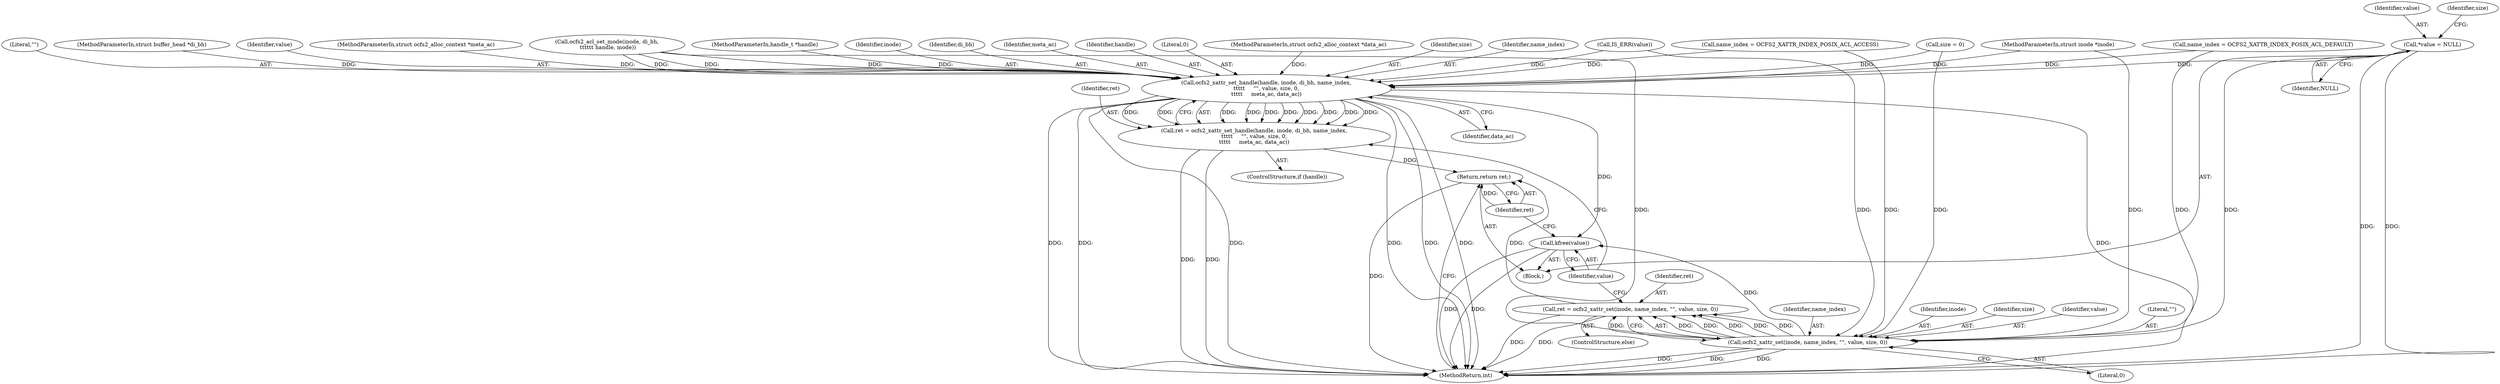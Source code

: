 digraph "0_linux_073931017b49d9458aa351605b43a7e34598caef_9@pointer" {
"1000111" [label="(Call,*value = NULL)"];
"1000204" [label="(Call,ocfs2_xattr_set_handle(handle, inode, di_bh, name_index,\n\t\t\t\t\t     \"\", value, size, 0,\n\t\t\t\t\t     meta_ac, data_ac))"];
"1000202" [label="(Call,ret = ocfs2_xattr_set_handle(handle, inode, di_bh, name_index,\n\t\t\t\t\t     \"\", value, size, 0,\n\t\t\t\t\t     meta_ac, data_ac))"];
"1000227" [label="(Return,return ret;)"];
"1000225" [label="(Call,kfree(value))"];
"1000218" [label="(Call,ocfs2_xattr_set(inode, name_index, \"\", value, size, 0))"];
"1000216" [label="(Call,ret = ocfs2_xattr_set(inode, name_index, \"\", value, size, 0))"];
"1000106" [label="(MethodParameterIn,struct ocfs2_alloc_context *meta_ac)"];
"1000112" [label="(Identifier,value)"];
"1000219" [label="(Identifier,inode)"];
"1000223" [label="(Identifier,size)"];
"1000229" [label="(MethodReturn,int)"];
"1000113" [label="(Identifier,NULL)"];
"1000116" [label="(Identifier,size)"];
"1000227" [label="(Return,return ret;)"];
"1000200" [label="(ControlStructure,if (handle))"];
"1000222" [label="(Identifier,value)"];
"1000218" [label="(Call,ocfs2_xattr_set(inode, name_index, \"\", value, size, 0))"];
"1000214" [label="(Identifier,data_ac)"];
"1000152" [label="(Call,ocfs2_acl_set_mode(inode, di_bh,\n \t\t\t\t\t\t handle, mode))"];
"1000111" [label="(Call,*value = NULL)"];
"1000101" [label="(MethodParameterIn,handle_t *handle)"];
"1000206" [label="(Identifier,inode)"];
"1000207" [label="(Identifier,di_bh)"];
"1000213" [label="(Identifier,meta_ac)"];
"1000108" [label="(Block,)"];
"1000205" [label="(Identifier,handle)"];
"1000107" [label="(MethodParameterIn,struct ocfs2_alloc_context *data_ac)"];
"1000225" [label="(Call,kfree(value))"];
"1000224" [label="(Literal,0)"];
"1000221" [label="(Literal,\"\")"];
"1000208" [label="(Identifier,name_index)"];
"1000209" [label="(Literal,\"\")"];
"1000103" [label="(MethodParameterIn,struct buffer_head *di_bh)"];
"1000203" [label="(Identifier,ret)"];
"1000226" [label="(Identifier,value)"];
"1000210" [label="(Identifier,value)"];
"1000193" [label="(Call,IS_ERR(value))"];
"1000131" [label="(Call,name_index = OCFS2_XATTR_INDEX_POSIX_ACL_ACCESS)"];
"1000215" [label="(ControlStructure,else)"];
"1000115" [label="(Call,size = 0)"];
"1000212" [label="(Literal,0)"];
"1000202" [label="(Call,ret = ocfs2_xattr_set_handle(handle, inode, di_bh, name_index,\n\t\t\t\t\t     \"\", value, size, 0,\n\t\t\t\t\t     meta_ac, data_ac))"];
"1000217" [label="(Identifier,ret)"];
"1000102" [label="(MethodParameterIn,struct inode *inode)"];
"1000204" [label="(Call,ocfs2_xattr_set_handle(handle, inode, di_bh, name_index,\n\t\t\t\t\t     \"\", value, size, 0,\n\t\t\t\t\t     meta_ac, data_ac))"];
"1000216" [label="(Call,ret = ocfs2_xattr_set(inode, name_index, \"\", value, size, 0))"];
"1000220" [label="(Identifier,name_index)"];
"1000228" [label="(Identifier,ret)"];
"1000211" [label="(Identifier,size)"];
"1000163" [label="(Call,name_index = OCFS2_XATTR_INDEX_POSIX_ACL_DEFAULT)"];
"1000111" -> "1000108"  [label="AST: "];
"1000111" -> "1000113"  [label="CFG: "];
"1000112" -> "1000111"  [label="AST: "];
"1000113" -> "1000111"  [label="AST: "];
"1000116" -> "1000111"  [label="CFG: "];
"1000111" -> "1000229"  [label="DDG: "];
"1000111" -> "1000229"  [label="DDG: "];
"1000111" -> "1000204"  [label="DDG: "];
"1000111" -> "1000218"  [label="DDG: "];
"1000204" -> "1000202"  [label="AST: "];
"1000204" -> "1000214"  [label="CFG: "];
"1000205" -> "1000204"  [label="AST: "];
"1000206" -> "1000204"  [label="AST: "];
"1000207" -> "1000204"  [label="AST: "];
"1000208" -> "1000204"  [label="AST: "];
"1000209" -> "1000204"  [label="AST: "];
"1000210" -> "1000204"  [label="AST: "];
"1000211" -> "1000204"  [label="AST: "];
"1000212" -> "1000204"  [label="AST: "];
"1000213" -> "1000204"  [label="AST: "];
"1000214" -> "1000204"  [label="AST: "];
"1000202" -> "1000204"  [label="CFG: "];
"1000204" -> "1000229"  [label="DDG: "];
"1000204" -> "1000229"  [label="DDG: "];
"1000204" -> "1000229"  [label="DDG: "];
"1000204" -> "1000229"  [label="DDG: "];
"1000204" -> "1000229"  [label="DDG: "];
"1000204" -> "1000229"  [label="DDG: "];
"1000204" -> "1000229"  [label="DDG: "];
"1000204" -> "1000202"  [label="DDG: "];
"1000204" -> "1000202"  [label="DDG: "];
"1000204" -> "1000202"  [label="DDG: "];
"1000204" -> "1000202"  [label="DDG: "];
"1000204" -> "1000202"  [label="DDG: "];
"1000204" -> "1000202"  [label="DDG: "];
"1000204" -> "1000202"  [label="DDG: "];
"1000204" -> "1000202"  [label="DDG: "];
"1000204" -> "1000202"  [label="DDG: "];
"1000204" -> "1000202"  [label="DDG: "];
"1000152" -> "1000204"  [label="DDG: "];
"1000152" -> "1000204"  [label="DDG: "];
"1000152" -> "1000204"  [label="DDG: "];
"1000101" -> "1000204"  [label="DDG: "];
"1000102" -> "1000204"  [label="DDG: "];
"1000103" -> "1000204"  [label="DDG: "];
"1000163" -> "1000204"  [label="DDG: "];
"1000131" -> "1000204"  [label="DDG: "];
"1000193" -> "1000204"  [label="DDG: "];
"1000115" -> "1000204"  [label="DDG: "];
"1000106" -> "1000204"  [label="DDG: "];
"1000107" -> "1000204"  [label="DDG: "];
"1000204" -> "1000225"  [label="DDG: "];
"1000202" -> "1000200"  [label="AST: "];
"1000203" -> "1000202"  [label="AST: "];
"1000226" -> "1000202"  [label="CFG: "];
"1000202" -> "1000229"  [label="DDG: "];
"1000202" -> "1000229"  [label="DDG: "];
"1000202" -> "1000227"  [label="DDG: "];
"1000227" -> "1000108"  [label="AST: "];
"1000227" -> "1000228"  [label="CFG: "];
"1000228" -> "1000227"  [label="AST: "];
"1000229" -> "1000227"  [label="CFG: "];
"1000227" -> "1000229"  [label="DDG: "];
"1000228" -> "1000227"  [label="DDG: "];
"1000216" -> "1000227"  [label="DDG: "];
"1000225" -> "1000108"  [label="AST: "];
"1000225" -> "1000226"  [label="CFG: "];
"1000226" -> "1000225"  [label="AST: "];
"1000228" -> "1000225"  [label="CFG: "];
"1000225" -> "1000229"  [label="DDG: "];
"1000225" -> "1000229"  [label="DDG: "];
"1000218" -> "1000225"  [label="DDG: "];
"1000218" -> "1000216"  [label="AST: "];
"1000218" -> "1000224"  [label="CFG: "];
"1000219" -> "1000218"  [label="AST: "];
"1000220" -> "1000218"  [label="AST: "];
"1000221" -> "1000218"  [label="AST: "];
"1000222" -> "1000218"  [label="AST: "];
"1000223" -> "1000218"  [label="AST: "];
"1000224" -> "1000218"  [label="AST: "];
"1000216" -> "1000218"  [label="CFG: "];
"1000218" -> "1000229"  [label="DDG: "];
"1000218" -> "1000229"  [label="DDG: "];
"1000218" -> "1000229"  [label="DDG: "];
"1000218" -> "1000216"  [label="DDG: "];
"1000218" -> "1000216"  [label="DDG: "];
"1000218" -> "1000216"  [label="DDG: "];
"1000218" -> "1000216"  [label="DDG: "];
"1000218" -> "1000216"  [label="DDG: "];
"1000218" -> "1000216"  [label="DDG: "];
"1000152" -> "1000218"  [label="DDG: "];
"1000102" -> "1000218"  [label="DDG: "];
"1000163" -> "1000218"  [label="DDG: "];
"1000131" -> "1000218"  [label="DDG: "];
"1000193" -> "1000218"  [label="DDG: "];
"1000115" -> "1000218"  [label="DDG: "];
"1000216" -> "1000215"  [label="AST: "];
"1000217" -> "1000216"  [label="AST: "];
"1000226" -> "1000216"  [label="CFG: "];
"1000216" -> "1000229"  [label="DDG: "];
"1000216" -> "1000229"  [label="DDG: "];
}
